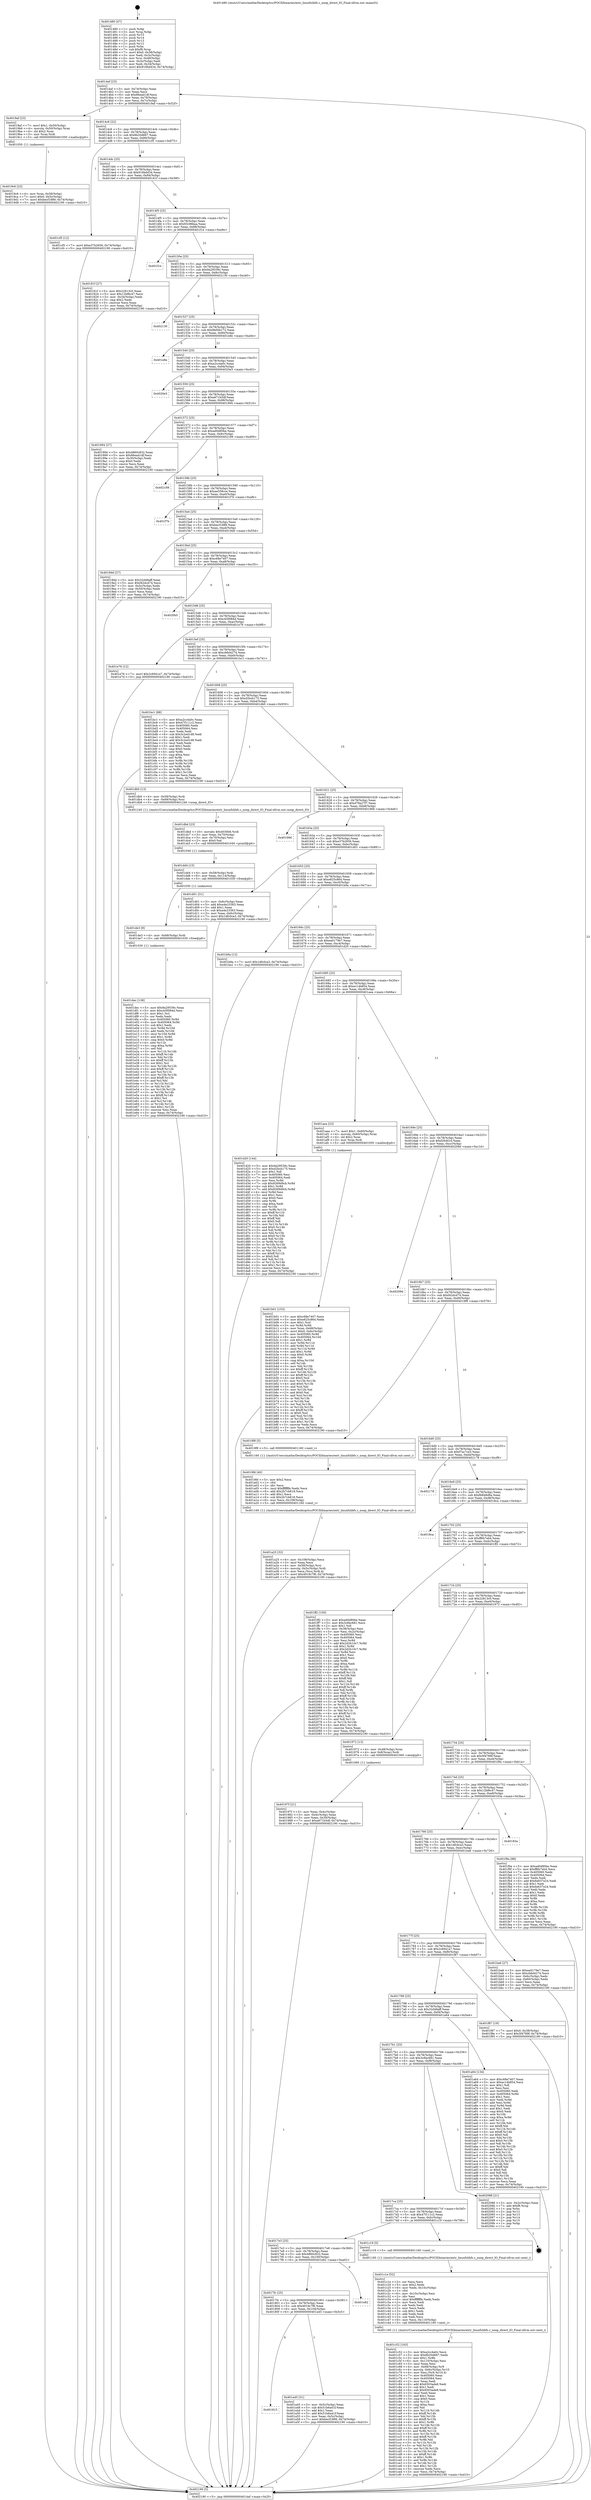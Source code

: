 digraph "0x401480" {
  label = "0x401480 (/mnt/c/Users/mathe/Desktop/tcc/POCII/binaries/extr_linuxfslibfs.c_noop_direct_IO_Final-ollvm.out::main(0))"
  labelloc = "t"
  node[shape=record]

  Entry [label="",width=0.3,height=0.3,shape=circle,fillcolor=black,style=filled]
  "0x4014af" [label="{
     0x4014af [23]\l
     | [instrs]\l
     &nbsp;&nbsp;0x4014af \<+3\>: mov -0x74(%rbp),%eax\l
     &nbsp;&nbsp;0x4014b2 \<+2\>: mov %eax,%ecx\l
     &nbsp;&nbsp;0x4014b4 \<+6\>: sub $0x86ead1df,%ecx\l
     &nbsp;&nbsp;0x4014ba \<+3\>: mov %eax,-0x78(%rbp)\l
     &nbsp;&nbsp;0x4014bd \<+3\>: mov %ecx,-0x7c(%rbp)\l
     &nbsp;&nbsp;0x4014c0 \<+6\>: je 00000000004019af \<main+0x52f\>\l
  }"]
  "0x4019af" [label="{
     0x4019af [23]\l
     | [instrs]\l
     &nbsp;&nbsp;0x4019af \<+7\>: movl $0x1,-0x50(%rbp)\l
     &nbsp;&nbsp;0x4019b6 \<+4\>: movslq -0x50(%rbp),%rax\l
     &nbsp;&nbsp;0x4019ba \<+4\>: shl $0x2,%rax\l
     &nbsp;&nbsp;0x4019be \<+3\>: mov %rax,%rdi\l
     &nbsp;&nbsp;0x4019c1 \<+5\>: call 0000000000401050 \<malloc@plt\>\l
     | [calls]\l
     &nbsp;&nbsp;0x401050 \{1\} (unknown)\l
  }"]
  "0x4014c6" [label="{
     0x4014c6 [22]\l
     | [instrs]\l
     &nbsp;&nbsp;0x4014c6 \<+5\>: jmp 00000000004014cb \<main+0x4b\>\l
     &nbsp;&nbsp;0x4014cb \<+3\>: mov -0x78(%rbp),%eax\l
     &nbsp;&nbsp;0x4014ce \<+5\>: sub $0x8b20d667,%eax\l
     &nbsp;&nbsp;0x4014d3 \<+3\>: mov %eax,-0x80(%rbp)\l
     &nbsp;&nbsp;0x4014d6 \<+6\>: je 0000000000401cf5 \<main+0x875\>\l
  }"]
  Exit [label="",width=0.3,height=0.3,shape=circle,fillcolor=black,style=filled,peripheries=2]
  "0x401cf5" [label="{
     0x401cf5 [12]\l
     | [instrs]\l
     &nbsp;&nbsp;0x401cf5 \<+7\>: movl $0xe37b2656,-0x74(%rbp)\l
     &nbsp;&nbsp;0x401cfc \<+5\>: jmp 0000000000402190 \<main+0xd10\>\l
  }"]
  "0x4014dc" [label="{
     0x4014dc [25]\l
     | [instrs]\l
     &nbsp;&nbsp;0x4014dc \<+5\>: jmp 00000000004014e1 \<main+0x61\>\l
     &nbsp;&nbsp;0x4014e1 \<+3\>: mov -0x78(%rbp),%eax\l
     &nbsp;&nbsp;0x4014e4 \<+5\>: sub $0x916bd434,%eax\l
     &nbsp;&nbsp;0x4014e9 \<+6\>: mov %eax,-0x84(%rbp)\l
     &nbsp;&nbsp;0x4014ef \<+6\>: je 000000000040181f \<main+0x39f\>\l
  }"]
  "0x401dec" [label="{
     0x401dec [138]\l
     | [instrs]\l
     &nbsp;&nbsp;0x401dec \<+5\>: mov $0x9a29539c,%eax\l
     &nbsp;&nbsp;0x401df1 \<+5\>: mov $0xcb5f084d,%esi\l
     &nbsp;&nbsp;0x401df6 \<+2\>: mov $0x1,%cl\l
     &nbsp;&nbsp;0x401df8 \<+2\>: xor %edx,%edx\l
     &nbsp;&nbsp;0x401dfa \<+8\>: mov 0x405060,%r8d\l
     &nbsp;&nbsp;0x401e02 \<+8\>: mov 0x405064,%r9d\l
     &nbsp;&nbsp;0x401e0a \<+3\>: sub $0x1,%edx\l
     &nbsp;&nbsp;0x401e0d \<+3\>: mov %r8d,%r10d\l
     &nbsp;&nbsp;0x401e10 \<+3\>: add %edx,%r10d\l
     &nbsp;&nbsp;0x401e13 \<+4\>: imul %r10d,%r8d\l
     &nbsp;&nbsp;0x401e17 \<+4\>: and $0x1,%r8d\l
     &nbsp;&nbsp;0x401e1b \<+4\>: cmp $0x0,%r8d\l
     &nbsp;&nbsp;0x401e1f \<+4\>: sete %r11b\l
     &nbsp;&nbsp;0x401e23 \<+4\>: cmp $0xa,%r9d\l
     &nbsp;&nbsp;0x401e27 \<+3\>: setl %bl\l
     &nbsp;&nbsp;0x401e2a \<+3\>: mov %r11b,%r14b\l
     &nbsp;&nbsp;0x401e2d \<+4\>: xor $0xff,%r14b\l
     &nbsp;&nbsp;0x401e31 \<+3\>: mov %bl,%r15b\l
     &nbsp;&nbsp;0x401e34 \<+4\>: xor $0xff,%r15b\l
     &nbsp;&nbsp;0x401e38 \<+3\>: xor $0x1,%cl\l
     &nbsp;&nbsp;0x401e3b \<+3\>: mov %r14b,%r12b\l
     &nbsp;&nbsp;0x401e3e \<+4\>: and $0xff,%r12b\l
     &nbsp;&nbsp;0x401e42 \<+3\>: and %cl,%r11b\l
     &nbsp;&nbsp;0x401e45 \<+3\>: mov %r15b,%r13b\l
     &nbsp;&nbsp;0x401e48 \<+4\>: and $0xff,%r13b\l
     &nbsp;&nbsp;0x401e4c \<+2\>: and %cl,%bl\l
     &nbsp;&nbsp;0x401e4e \<+3\>: or %r11b,%r12b\l
     &nbsp;&nbsp;0x401e51 \<+3\>: or %bl,%r13b\l
     &nbsp;&nbsp;0x401e54 \<+3\>: xor %r13b,%r12b\l
     &nbsp;&nbsp;0x401e57 \<+3\>: or %r15b,%r14b\l
     &nbsp;&nbsp;0x401e5a \<+4\>: xor $0xff,%r14b\l
     &nbsp;&nbsp;0x401e5e \<+3\>: or $0x1,%cl\l
     &nbsp;&nbsp;0x401e61 \<+3\>: and %cl,%r14b\l
     &nbsp;&nbsp;0x401e64 \<+3\>: or %r14b,%r12b\l
     &nbsp;&nbsp;0x401e67 \<+4\>: test $0x1,%r12b\l
     &nbsp;&nbsp;0x401e6b \<+3\>: cmovne %esi,%eax\l
     &nbsp;&nbsp;0x401e6e \<+3\>: mov %eax,-0x74(%rbp)\l
     &nbsp;&nbsp;0x401e71 \<+5\>: jmp 0000000000402190 \<main+0xd10\>\l
  }"]
  "0x40181f" [label="{
     0x40181f [27]\l
     | [instrs]\l
     &nbsp;&nbsp;0x40181f \<+5\>: mov $0x22813c0,%eax\l
     &nbsp;&nbsp;0x401824 \<+5\>: mov $0x12bf6c47,%ecx\l
     &nbsp;&nbsp;0x401829 \<+3\>: mov -0x34(%rbp),%edx\l
     &nbsp;&nbsp;0x40182c \<+3\>: cmp $0x2,%edx\l
     &nbsp;&nbsp;0x40182f \<+3\>: cmovne %ecx,%eax\l
     &nbsp;&nbsp;0x401832 \<+3\>: mov %eax,-0x74(%rbp)\l
     &nbsp;&nbsp;0x401835 \<+5\>: jmp 0000000000402190 \<main+0xd10\>\l
  }"]
  "0x4014f5" [label="{
     0x4014f5 [25]\l
     | [instrs]\l
     &nbsp;&nbsp;0x4014f5 \<+5\>: jmp 00000000004014fa \<main+0x7a\>\l
     &nbsp;&nbsp;0x4014fa \<+3\>: mov -0x78(%rbp),%eax\l
     &nbsp;&nbsp;0x4014fd \<+5\>: sub $0x93c98baa,%eax\l
     &nbsp;&nbsp;0x401502 \<+6\>: mov %eax,-0x88(%rbp)\l
     &nbsp;&nbsp;0x401508 \<+6\>: je 0000000000401f1e \<main+0xa9e\>\l
  }"]
  "0x402190" [label="{
     0x402190 [5]\l
     | [instrs]\l
     &nbsp;&nbsp;0x402190 \<+5\>: jmp 00000000004014af \<main+0x2f\>\l
  }"]
  "0x401480" [label="{
     0x401480 [47]\l
     | [instrs]\l
     &nbsp;&nbsp;0x401480 \<+1\>: push %rbp\l
     &nbsp;&nbsp;0x401481 \<+3\>: mov %rsp,%rbp\l
     &nbsp;&nbsp;0x401484 \<+2\>: push %r15\l
     &nbsp;&nbsp;0x401486 \<+2\>: push %r14\l
     &nbsp;&nbsp;0x401488 \<+2\>: push %r13\l
     &nbsp;&nbsp;0x40148a \<+2\>: push %r12\l
     &nbsp;&nbsp;0x40148c \<+1\>: push %rbx\l
     &nbsp;&nbsp;0x40148d \<+7\>: sub $0xf8,%rsp\l
     &nbsp;&nbsp;0x401494 \<+7\>: movl $0x0,-0x38(%rbp)\l
     &nbsp;&nbsp;0x40149b \<+3\>: mov %edi,-0x3c(%rbp)\l
     &nbsp;&nbsp;0x40149e \<+4\>: mov %rsi,-0x48(%rbp)\l
     &nbsp;&nbsp;0x4014a2 \<+3\>: mov -0x3c(%rbp),%edi\l
     &nbsp;&nbsp;0x4014a5 \<+3\>: mov %edi,-0x34(%rbp)\l
     &nbsp;&nbsp;0x4014a8 \<+7\>: movl $0x916bd434,-0x74(%rbp)\l
  }"]
  "0x401de3" [label="{
     0x401de3 [9]\l
     | [instrs]\l
     &nbsp;&nbsp;0x401de3 \<+4\>: mov -0x68(%rbp),%rdi\l
     &nbsp;&nbsp;0x401de7 \<+5\>: call 0000000000401030 \<free@plt\>\l
     | [calls]\l
     &nbsp;&nbsp;0x401030 \{1\} (unknown)\l
  }"]
  "0x401f1e" [label="{
     0x401f1e\l
  }", style=dashed]
  "0x40150e" [label="{
     0x40150e [25]\l
     | [instrs]\l
     &nbsp;&nbsp;0x40150e \<+5\>: jmp 0000000000401513 \<main+0x93\>\l
     &nbsp;&nbsp;0x401513 \<+3\>: mov -0x78(%rbp),%eax\l
     &nbsp;&nbsp;0x401516 \<+5\>: sub $0x9a29539c,%eax\l
     &nbsp;&nbsp;0x40151b \<+6\>: mov %eax,-0x8c(%rbp)\l
     &nbsp;&nbsp;0x401521 \<+6\>: je 0000000000402130 \<main+0xcb0\>\l
  }"]
  "0x401dd4" [label="{
     0x401dd4 [15]\l
     | [instrs]\l
     &nbsp;&nbsp;0x401dd4 \<+4\>: mov -0x58(%rbp),%rdi\l
     &nbsp;&nbsp;0x401dd8 \<+6\>: mov %eax,-0x114(%rbp)\l
     &nbsp;&nbsp;0x401dde \<+5\>: call 0000000000401030 \<free@plt\>\l
     | [calls]\l
     &nbsp;&nbsp;0x401030 \{1\} (unknown)\l
  }"]
  "0x402130" [label="{
     0x402130\l
  }", style=dashed]
  "0x401527" [label="{
     0x401527 [25]\l
     | [instrs]\l
     &nbsp;&nbsp;0x401527 \<+5\>: jmp 000000000040152c \<main+0xac\>\l
     &nbsp;&nbsp;0x40152c \<+3\>: mov -0x78(%rbp),%eax\l
     &nbsp;&nbsp;0x40152f \<+5\>: sub $0x9b00b172,%eax\l
     &nbsp;&nbsp;0x401534 \<+6\>: mov %eax,-0x90(%rbp)\l
     &nbsp;&nbsp;0x40153a \<+6\>: je 0000000000401e8e \<main+0xa0e\>\l
  }"]
  "0x401dbd" [label="{
     0x401dbd [23]\l
     | [instrs]\l
     &nbsp;&nbsp;0x401dbd \<+10\>: movabs $0x4030b6,%rdi\l
     &nbsp;&nbsp;0x401dc7 \<+3\>: mov %eax,-0x70(%rbp)\l
     &nbsp;&nbsp;0x401dca \<+3\>: mov -0x70(%rbp),%esi\l
     &nbsp;&nbsp;0x401dcd \<+2\>: mov $0x0,%al\l
     &nbsp;&nbsp;0x401dcf \<+5\>: call 0000000000401040 \<printf@plt\>\l
     | [calls]\l
     &nbsp;&nbsp;0x401040 \{1\} (unknown)\l
  }"]
  "0x401e8e" [label="{
     0x401e8e\l
  }", style=dashed]
  "0x401540" [label="{
     0x401540 [25]\l
     | [instrs]\l
     &nbsp;&nbsp;0x401540 \<+5\>: jmp 0000000000401545 \<main+0xc5\>\l
     &nbsp;&nbsp;0x401545 \<+3\>: mov -0x78(%rbp),%eax\l
     &nbsp;&nbsp;0x401548 \<+5\>: sub $0xa2cc4a0c,%eax\l
     &nbsp;&nbsp;0x40154d \<+6\>: mov %eax,-0x94(%rbp)\l
     &nbsp;&nbsp;0x401553 \<+6\>: je 00000000004020e3 \<main+0xc63\>\l
  }"]
  "0x401c52" [label="{
     0x401c52 [163]\l
     | [instrs]\l
     &nbsp;&nbsp;0x401c52 \<+5\>: mov $0xa2cc4a0c,%ecx\l
     &nbsp;&nbsp;0x401c57 \<+5\>: mov $0x8b20d667,%edx\l
     &nbsp;&nbsp;0x401c5c \<+3\>: mov $0x1,%r8b\l
     &nbsp;&nbsp;0x401c5f \<+6\>: mov -0x110(%rbp),%esi\l
     &nbsp;&nbsp;0x401c65 \<+3\>: imul %eax,%esi\l
     &nbsp;&nbsp;0x401c68 \<+4\>: mov -0x68(%rbp),%r9\l
     &nbsp;&nbsp;0x401c6c \<+4\>: movslq -0x6c(%rbp),%r10\l
     &nbsp;&nbsp;0x401c70 \<+4\>: mov %esi,(%r9,%r10,4)\l
     &nbsp;&nbsp;0x401c74 \<+7\>: mov 0x405060,%eax\l
     &nbsp;&nbsp;0x401c7b \<+7\>: mov 0x405064,%esi\l
     &nbsp;&nbsp;0x401c82 \<+2\>: mov %eax,%edi\l
     &nbsp;&nbsp;0x401c84 \<+6\>: add $0x6503ade8,%edi\l
     &nbsp;&nbsp;0x401c8a \<+3\>: sub $0x1,%edi\l
     &nbsp;&nbsp;0x401c8d \<+6\>: sub $0x6503ade8,%edi\l
     &nbsp;&nbsp;0x401c93 \<+3\>: imul %edi,%eax\l
     &nbsp;&nbsp;0x401c96 \<+3\>: and $0x1,%eax\l
     &nbsp;&nbsp;0x401c99 \<+3\>: cmp $0x0,%eax\l
     &nbsp;&nbsp;0x401c9c \<+4\>: sete %r11b\l
     &nbsp;&nbsp;0x401ca0 \<+3\>: cmp $0xa,%esi\l
     &nbsp;&nbsp;0x401ca3 \<+3\>: setl %bl\l
     &nbsp;&nbsp;0x401ca6 \<+3\>: mov %r11b,%r14b\l
     &nbsp;&nbsp;0x401ca9 \<+4\>: xor $0xff,%r14b\l
     &nbsp;&nbsp;0x401cad \<+3\>: mov %bl,%r15b\l
     &nbsp;&nbsp;0x401cb0 \<+4\>: xor $0xff,%r15b\l
     &nbsp;&nbsp;0x401cb4 \<+4\>: xor $0x1,%r8b\l
     &nbsp;&nbsp;0x401cb8 \<+3\>: mov %r14b,%r12b\l
     &nbsp;&nbsp;0x401cbb \<+4\>: and $0xff,%r12b\l
     &nbsp;&nbsp;0x401cbf \<+3\>: and %r8b,%r11b\l
     &nbsp;&nbsp;0x401cc2 \<+3\>: mov %r15b,%r13b\l
     &nbsp;&nbsp;0x401cc5 \<+4\>: and $0xff,%r13b\l
     &nbsp;&nbsp;0x401cc9 \<+3\>: and %r8b,%bl\l
     &nbsp;&nbsp;0x401ccc \<+3\>: or %r11b,%r12b\l
     &nbsp;&nbsp;0x401ccf \<+3\>: or %bl,%r13b\l
     &nbsp;&nbsp;0x401cd2 \<+3\>: xor %r13b,%r12b\l
     &nbsp;&nbsp;0x401cd5 \<+3\>: or %r15b,%r14b\l
     &nbsp;&nbsp;0x401cd8 \<+4\>: xor $0xff,%r14b\l
     &nbsp;&nbsp;0x401cdc \<+4\>: or $0x1,%r8b\l
     &nbsp;&nbsp;0x401ce0 \<+3\>: and %r8b,%r14b\l
     &nbsp;&nbsp;0x401ce3 \<+3\>: or %r14b,%r12b\l
     &nbsp;&nbsp;0x401ce6 \<+4\>: test $0x1,%r12b\l
     &nbsp;&nbsp;0x401cea \<+3\>: cmovne %edx,%ecx\l
     &nbsp;&nbsp;0x401ced \<+3\>: mov %ecx,-0x74(%rbp)\l
     &nbsp;&nbsp;0x401cf0 \<+5\>: jmp 0000000000402190 \<main+0xd10\>\l
  }"]
  "0x4020e3" [label="{
     0x4020e3\l
  }", style=dashed]
  "0x401559" [label="{
     0x401559 [25]\l
     | [instrs]\l
     &nbsp;&nbsp;0x401559 \<+5\>: jmp 000000000040155e \<main+0xde\>\l
     &nbsp;&nbsp;0x40155e \<+3\>: mov -0x78(%rbp),%eax\l
     &nbsp;&nbsp;0x401561 \<+5\>: sub $0xa671b5df,%eax\l
     &nbsp;&nbsp;0x401566 \<+6\>: mov %eax,-0x98(%rbp)\l
     &nbsp;&nbsp;0x40156c \<+6\>: je 0000000000401994 \<main+0x514\>\l
  }"]
  "0x401c1e" [label="{
     0x401c1e [52]\l
     | [instrs]\l
     &nbsp;&nbsp;0x401c1e \<+2\>: xor %ecx,%ecx\l
     &nbsp;&nbsp;0x401c20 \<+5\>: mov $0x2,%edx\l
     &nbsp;&nbsp;0x401c25 \<+6\>: mov %edx,-0x10c(%rbp)\l
     &nbsp;&nbsp;0x401c2b \<+1\>: cltd\l
     &nbsp;&nbsp;0x401c2c \<+6\>: mov -0x10c(%rbp),%esi\l
     &nbsp;&nbsp;0x401c32 \<+2\>: idiv %esi\l
     &nbsp;&nbsp;0x401c34 \<+6\>: imul $0xfffffffe,%edx,%edx\l
     &nbsp;&nbsp;0x401c3a \<+2\>: mov %ecx,%edi\l
     &nbsp;&nbsp;0x401c3c \<+2\>: sub %edx,%edi\l
     &nbsp;&nbsp;0x401c3e \<+2\>: mov %ecx,%edx\l
     &nbsp;&nbsp;0x401c40 \<+3\>: sub $0x1,%edx\l
     &nbsp;&nbsp;0x401c43 \<+2\>: add %edx,%edi\l
     &nbsp;&nbsp;0x401c45 \<+2\>: sub %edi,%ecx\l
     &nbsp;&nbsp;0x401c47 \<+6\>: mov %ecx,-0x110(%rbp)\l
     &nbsp;&nbsp;0x401c4d \<+5\>: call 0000000000401160 \<next_i\>\l
     | [calls]\l
     &nbsp;&nbsp;0x401160 \{1\} (/mnt/c/Users/mathe/Desktop/tcc/POCII/binaries/extr_linuxfslibfs.c_noop_direct_IO_Final-ollvm.out::next_i)\l
  }"]
  "0x401994" [label="{
     0x401994 [27]\l
     | [instrs]\l
     &nbsp;&nbsp;0x401994 \<+5\>: mov $0x4860c832,%eax\l
     &nbsp;&nbsp;0x401999 \<+5\>: mov $0x86ead1df,%ecx\l
     &nbsp;&nbsp;0x40199e \<+3\>: mov -0x30(%rbp),%edx\l
     &nbsp;&nbsp;0x4019a1 \<+3\>: cmp $0x0,%edx\l
     &nbsp;&nbsp;0x4019a4 \<+3\>: cmove %ecx,%eax\l
     &nbsp;&nbsp;0x4019a7 \<+3\>: mov %eax,-0x74(%rbp)\l
     &nbsp;&nbsp;0x4019aa \<+5\>: jmp 0000000000402190 \<main+0xd10\>\l
  }"]
  "0x401572" [label="{
     0x401572 [25]\l
     | [instrs]\l
     &nbsp;&nbsp;0x401572 \<+5\>: jmp 0000000000401577 \<main+0xf7\>\l
     &nbsp;&nbsp;0x401577 \<+3\>: mov -0x78(%rbp),%eax\l
     &nbsp;&nbsp;0x40157a \<+5\>: sub $0xad0d80be,%eax\l
     &nbsp;&nbsp;0x40157f \<+6\>: mov %eax,-0x9c(%rbp)\l
     &nbsp;&nbsp;0x401585 \<+6\>: je 0000000000402189 \<main+0xd09\>\l
  }"]
  "0x401b01" [label="{
     0x401b01 [153]\l
     | [instrs]\l
     &nbsp;&nbsp;0x401b01 \<+5\>: mov $0xc68e7407,%ecx\l
     &nbsp;&nbsp;0x401b06 \<+5\>: mov $0xe825c864,%edx\l
     &nbsp;&nbsp;0x401b0b \<+3\>: mov $0x1,%sil\l
     &nbsp;&nbsp;0x401b0e \<+3\>: xor %r8d,%r8d\l
     &nbsp;&nbsp;0x401b11 \<+4\>: mov %rax,-0x68(%rbp)\l
     &nbsp;&nbsp;0x401b15 \<+7\>: movl $0x0,-0x6c(%rbp)\l
     &nbsp;&nbsp;0x401b1c \<+8\>: mov 0x405060,%r9d\l
     &nbsp;&nbsp;0x401b24 \<+8\>: mov 0x405064,%r10d\l
     &nbsp;&nbsp;0x401b2c \<+4\>: sub $0x1,%r8d\l
     &nbsp;&nbsp;0x401b30 \<+3\>: mov %r9d,%r11d\l
     &nbsp;&nbsp;0x401b33 \<+3\>: add %r8d,%r11d\l
     &nbsp;&nbsp;0x401b36 \<+4\>: imul %r11d,%r9d\l
     &nbsp;&nbsp;0x401b3a \<+4\>: and $0x1,%r9d\l
     &nbsp;&nbsp;0x401b3e \<+4\>: cmp $0x0,%r9d\l
     &nbsp;&nbsp;0x401b42 \<+3\>: sete %bl\l
     &nbsp;&nbsp;0x401b45 \<+4\>: cmp $0xa,%r10d\l
     &nbsp;&nbsp;0x401b49 \<+4\>: setl %r14b\l
     &nbsp;&nbsp;0x401b4d \<+3\>: mov %bl,%r15b\l
     &nbsp;&nbsp;0x401b50 \<+4\>: xor $0xff,%r15b\l
     &nbsp;&nbsp;0x401b54 \<+3\>: mov %r14b,%r12b\l
     &nbsp;&nbsp;0x401b57 \<+4\>: xor $0xff,%r12b\l
     &nbsp;&nbsp;0x401b5b \<+4\>: xor $0x0,%sil\l
     &nbsp;&nbsp;0x401b5f \<+3\>: mov %r15b,%r13b\l
     &nbsp;&nbsp;0x401b62 \<+4\>: and $0x0,%r13b\l
     &nbsp;&nbsp;0x401b66 \<+3\>: and %sil,%bl\l
     &nbsp;&nbsp;0x401b69 \<+3\>: mov %r12b,%al\l
     &nbsp;&nbsp;0x401b6c \<+2\>: and $0x0,%al\l
     &nbsp;&nbsp;0x401b6e \<+3\>: and %sil,%r14b\l
     &nbsp;&nbsp;0x401b71 \<+3\>: or %bl,%r13b\l
     &nbsp;&nbsp;0x401b74 \<+3\>: or %r14b,%al\l
     &nbsp;&nbsp;0x401b77 \<+3\>: xor %al,%r13b\l
     &nbsp;&nbsp;0x401b7a \<+3\>: or %r12b,%r15b\l
     &nbsp;&nbsp;0x401b7d \<+4\>: xor $0xff,%r15b\l
     &nbsp;&nbsp;0x401b81 \<+4\>: or $0x0,%sil\l
     &nbsp;&nbsp;0x401b85 \<+3\>: and %sil,%r15b\l
     &nbsp;&nbsp;0x401b88 \<+3\>: or %r15b,%r13b\l
     &nbsp;&nbsp;0x401b8b \<+4\>: test $0x1,%r13b\l
     &nbsp;&nbsp;0x401b8f \<+3\>: cmovne %edx,%ecx\l
     &nbsp;&nbsp;0x401b92 \<+3\>: mov %ecx,-0x74(%rbp)\l
     &nbsp;&nbsp;0x401b95 \<+5\>: jmp 0000000000402190 \<main+0xd10\>\l
  }"]
  "0x402189" [label="{
     0x402189\l
  }", style=dashed]
  "0x40158b" [label="{
     0x40158b [25]\l
     | [instrs]\l
     &nbsp;&nbsp;0x40158b \<+5\>: jmp 0000000000401590 \<main+0x110\>\l
     &nbsp;&nbsp;0x401590 \<+3\>: mov -0x78(%rbp),%eax\l
     &nbsp;&nbsp;0x401593 \<+5\>: sub $0xae558cce,%eax\l
     &nbsp;&nbsp;0x401598 \<+6\>: mov %eax,-0xa0(%rbp)\l
     &nbsp;&nbsp;0x40159e \<+6\>: je 0000000000401f7b \<main+0xafb\>\l
  }"]
  "0x401815" [label="{
     0x401815\l
  }", style=dashed]
  "0x401f7b" [label="{
     0x401f7b\l
  }", style=dashed]
  "0x4015a4" [label="{
     0x4015a4 [25]\l
     | [instrs]\l
     &nbsp;&nbsp;0x4015a4 \<+5\>: jmp 00000000004015a9 \<main+0x129\>\l
     &nbsp;&nbsp;0x4015a9 \<+3\>: mov -0x78(%rbp),%eax\l
     &nbsp;&nbsp;0x4015ac \<+5\>: sub $0xbecf1889,%eax\l
     &nbsp;&nbsp;0x4015b1 \<+6\>: mov %eax,-0xa4(%rbp)\l
     &nbsp;&nbsp;0x4015b7 \<+6\>: je 00000000004019dd \<main+0x55d\>\l
  }"]
  "0x401a45" [label="{
     0x401a45 [31]\l
     | [instrs]\l
     &nbsp;&nbsp;0x401a45 \<+3\>: mov -0x5c(%rbp),%eax\l
     &nbsp;&nbsp;0x401a48 \<+5\>: sub $0x51b6a41f,%eax\l
     &nbsp;&nbsp;0x401a4d \<+3\>: add $0x1,%eax\l
     &nbsp;&nbsp;0x401a50 \<+5\>: add $0x51b6a41f,%eax\l
     &nbsp;&nbsp;0x401a55 \<+3\>: mov %eax,-0x5c(%rbp)\l
     &nbsp;&nbsp;0x401a58 \<+7\>: movl $0xbecf1889,-0x74(%rbp)\l
     &nbsp;&nbsp;0x401a5f \<+5\>: jmp 0000000000402190 \<main+0xd10\>\l
  }"]
  "0x4019dd" [label="{
     0x4019dd [27]\l
     | [instrs]\l
     &nbsp;&nbsp;0x4019dd \<+5\>: mov $0x32d48aff,%eax\l
     &nbsp;&nbsp;0x4019e2 \<+5\>: mov $0xf42dcd74,%ecx\l
     &nbsp;&nbsp;0x4019e7 \<+3\>: mov -0x5c(%rbp),%edx\l
     &nbsp;&nbsp;0x4019ea \<+3\>: cmp -0x50(%rbp),%edx\l
     &nbsp;&nbsp;0x4019ed \<+3\>: cmovl %ecx,%eax\l
     &nbsp;&nbsp;0x4019f0 \<+3\>: mov %eax,-0x74(%rbp)\l
     &nbsp;&nbsp;0x4019f3 \<+5\>: jmp 0000000000402190 \<main+0xd10\>\l
  }"]
  "0x4015bd" [label="{
     0x4015bd [25]\l
     | [instrs]\l
     &nbsp;&nbsp;0x4015bd \<+5\>: jmp 00000000004015c2 \<main+0x142\>\l
     &nbsp;&nbsp;0x4015c2 \<+3\>: mov -0x78(%rbp),%eax\l
     &nbsp;&nbsp;0x4015c5 \<+5\>: sub $0xc68e7407,%eax\l
     &nbsp;&nbsp;0x4015ca \<+6\>: mov %eax,-0xa8(%rbp)\l
     &nbsp;&nbsp;0x4015d0 \<+6\>: je 00000000004020b5 \<main+0xc35\>\l
  }"]
  "0x4017fc" [label="{
     0x4017fc [25]\l
     | [instrs]\l
     &nbsp;&nbsp;0x4017fc \<+5\>: jmp 0000000000401801 \<main+0x381\>\l
     &nbsp;&nbsp;0x401801 \<+3\>: mov -0x78(%rbp),%eax\l
     &nbsp;&nbsp;0x401804 \<+5\>: sub $0x4919c7f6,%eax\l
     &nbsp;&nbsp;0x401809 \<+6\>: mov %eax,-0x104(%rbp)\l
     &nbsp;&nbsp;0x40180f \<+6\>: je 0000000000401a45 \<main+0x5c5\>\l
  }"]
  "0x4020b5" [label="{
     0x4020b5\l
  }", style=dashed]
  "0x4015d6" [label="{
     0x4015d6 [25]\l
     | [instrs]\l
     &nbsp;&nbsp;0x4015d6 \<+5\>: jmp 00000000004015db \<main+0x15b\>\l
     &nbsp;&nbsp;0x4015db \<+3\>: mov -0x78(%rbp),%eax\l
     &nbsp;&nbsp;0x4015de \<+5\>: sub $0xcb5f084d,%eax\l
     &nbsp;&nbsp;0x4015e3 \<+6\>: mov %eax,-0xac(%rbp)\l
     &nbsp;&nbsp;0x4015e9 \<+6\>: je 0000000000401e76 \<main+0x9f6\>\l
  }"]
  "0x401e82" [label="{
     0x401e82\l
  }", style=dashed]
  "0x401e76" [label="{
     0x401e76 [12]\l
     | [instrs]\l
     &nbsp;&nbsp;0x401e76 \<+7\>: movl $0x2c6941a7,-0x74(%rbp)\l
     &nbsp;&nbsp;0x401e7d \<+5\>: jmp 0000000000402190 \<main+0xd10\>\l
  }"]
  "0x4015ef" [label="{
     0x4015ef [25]\l
     | [instrs]\l
     &nbsp;&nbsp;0x4015ef \<+5\>: jmp 00000000004015f4 \<main+0x174\>\l
     &nbsp;&nbsp;0x4015f4 \<+3\>: mov -0x78(%rbp),%eax\l
     &nbsp;&nbsp;0x4015f7 \<+5\>: sub $0xcb6d4274,%eax\l
     &nbsp;&nbsp;0x4015fc \<+6\>: mov %eax,-0xb0(%rbp)\l
     &nbsp;&nbsp;0x401602 \<+6\>: je 0000000000401bc1 \<main+0x741\>\l
  }"]
  "0x4017e3" [label="{
     0x4017e3 [25]\l
     | [instrs]\l
     &nbsp;&nbsp;0x4017e3 \<+5\>: jmp 00000000004017e8 \<main+0x368\>\l
     &nbsp;&nbsp;0x4017e8 \<+3\>: mov -0x78(%rbp),%eax\l
     &nbsp;&nbsp;0x4017eb \<+5\>: sub $0x4860c832,%eax\l
     &nbsp;&nbsp;0x4017f0 \<+6\>: mov %eax,-0x100(%rbp)\l
     &nbsp;&nbsp;0x4017f6 \<+6\>: je 0000000000401e82 \<main+0xa02\>\l
  }"]
  "0x401bc1" [label="{
     0x401bc1 [88]\l
     | [instrs]\l
     &nbsp;&nbsp;0x401bc1 \<+5\>: mov $0xa2cc4a0c,%eax\l
     &nbsp;&nbsp;0x401bc6 \<+5\>: mov $0x47f111c2,%ecx\l
     &nbsp;&nbsp;0x401bcb \<+7\>: mov 0x405060,%edx\l
     &nbsp;&nbsp;0x401bd2 \<+7\>: mov 0x405064,%esi\l
     &nbsp;&nbsp;0x401bd9 \<+2\>: mov %edx,%edi\l
     &nbsp;&nbsp;0x401bdb \<+6\>: sub $0x3c2ed1d8,%edi\l
     &nbsp;&nbsp;0x401be1 \<+3\>: sub $0x1,%edi\l
     &nbsp;&nbsp;0x401be4 \<+6\>: add $0x3c2ed1d8,%edi\l
     &nbsp;&nbsp;0x401bea \<+3\>: imul %edi,%edx\l
     &nbsp;&nbsp;0x401bed \<+3\>: and $0x1,%edx\l
     &nbsp;&nbsp;0x401bf0 \<+3\>: cmp $0x0,%edx\l
     &nbsp;&nbsp;0x401bf3 \<+4\>: sete %r8b\l
     &nbsp;&nbsp;0x401bf7 \<+3\>: cmp $0xa,%esi\l
     &nbsp;&nbsp;0x401bfa \<+4\>: setl %r9b\l
     &nbsp;&nbsp;0x401bfe \<+3\>: mov %r8b,%r10b\l
     &nbsp;&nbsp;0x401c01 \<+3\>: and %r9b,%r10b\l
     &nbsp;&nbsp;0x401c04 \<+3\>: xor %r9b,%r8b\l
     &nbsp;&nbsp;0x401c07 \<+3\>: or %r8b,%r10b\l
     &nbsp;&nbsp;0x401c0a \<+4\>: test $0x1,%r10b\l
     &nbsp;&nbsp;0x401c0e \<+3\>: cmovne %ecx,%eax\l
     &nbsp;&nbsp;0x401c11 \<+3\>: mov %eax,-0x74(%rbp)\l
     &nbsp;&nbsp;0x401c14 \<+5\>: jmp 0000000000402190 \<main+0xd10\>\l
  }"]
  "0x401608" [label="{
     0x401608 [25]\l
     | [instrs]\l
     &nbsp;&nbsp;0x401608 \<+5\>: jmp 000000000040160d \<main+0x18d\>\l
     &nbsp;&nbsp;0x40160d \<+3\>: mov -0x78(%rbp),%eax\l
     &nbsp;&nbsp;0x401610 \<+5\>: sub $0xd2bcb175,%eax\l
     &nbsp;&nbsp;0x401615 \<+6\>: mov %eax,-0xb4(%rbp)\l
     &nbsp;&nbsp;0x40161b \<+6\>: je 0000000000401db0 \<main+0x930\>\l
  }"]
  "0x401c19" [label="{
     0x401c19 [5]\l
     | [instrs]\l
     &nbsp;&nbsp;0x401c19 \<+5\>: call 0000000000401160 \<next_i\>\l
     | [calls]\l
     &nbsp;&nbsp;0x401160 \{1\} (/mnt/c/Users/mathe/Desktop/tcc/POCII/binaries/extr_linuxfslibfs.c_noop_direct_IO_Final-ollvm.out::next_i)\l
  }"]
  "0x401db0" [label="{
     0x401db0 [13]\l
     | [instrs]\l
     &nbsp;&nbsp;0x401db0 \<+4\>: mov -0x58(%rbp),%rdi\l
     &nbsp;&nbsp;0x401db4 \<+4\>: mov -0x68(%rbp),%rsi\l
     &nbsp;&nbsp;0x401db8 \<+5\>: call 0000000000401240 \<noop_direct_IO\>\l
     | [calls]\l
     &nbsp;&nbsp;0x401240 \{1\} (/mnt/c/Users/mathe/Desktop/tcc/POCII/binaries/extr_linuxfslibfs.c_noop_direct_IO_Final-ollvm.out::noop_direct_IO)\l
  }"]
  "0x401621" [label="{
     0x401621 [25]\l
     | [instrs]\l
     &nbsp;&nbsp;0x401621 \<+5\>: jmp 0000000000401626 \<main+0x1a6\>\l
     &nbsp;&nbsp;0x401626 \<+3\>: mov -0x78(%rbp),%eax\l
     &nbsp;&nbsp;0x401629 \<+5\>: sub $0xd78a27f7,%eax\l
     &nbsp;&nbsp;0x40162e \<+6\>: mov %eax,-0xb8(%rbp)\l
     &nbsp;&nbsp;0x401634 \<+6\>: je 0000000000401966 \<main+0x4e6\>\l
  }"]
  "0x4017ca" [label="{
     0x4017ca [25]\l
     | [instrs]\l
     &nbsp;&nbsp;0x4017ca \<+5\>: jmp 00000000004017cf \<main+0x34f\>\l
     &nbsp;&nbsp;0x4017cf \<+3\>: mov -0x78(%rbp),%eax\l
     &nbsp;&nbsp;0x4017d2 \<+5\>: sub $0x47f111c2,%eax\l
     &nbsp;&nbsp;0x4017d7 \<+6\>: mov %eax,-0xfc(%rbp)\l
     &nbsp;&nbsp;0x4017dd \<+6\>: je 0000000000401c19 \<main+0x799\>\l
  }"]
  "0x401966" [label="{
     0x401966\l
  }", style=dashed]
  "0x40163a" [label="{
     0x40163a [25]\l
     | [instrs]\l
     &nbsp;&nbsp;0x40163a \<+5\>: jmp 000000000040163f \<main+0x1bf\>\l
     &nbsp;&nbsp;0x40163f \<+3\>: mov -0x78(%rbp),%eax\l
     &nbsp;&nbsp;0x401642 \<+5\>: sub $0xe37b2656,%eax\l
     &nbsp;&nbsp;0x401647 \<+6\>: mov %eax,-0xbc(%rbp)\l
     &nbsp;&nbsp;0x40164d \<+6\>: je 0000000000401d01 \<main+0x881\>\l
  }"]
  "0x402088" [label="{
     0x402088 [21]\l
     | [instrs]\l
     &nbsp;&nbsp;0x402088 \<+3\>: mov -0x2c(%rbp),%eax\l
     &nbsp;&nbsp;0x40208b \<+7\>: add $0xf8,%rsp\l
     &nbsp;&nbsp;0x402092 \<+1\>: pop %rbx\l
     &nbsp;&nbsp;0x402093 \<+2\>: pop %r12\l
     &nbsp;&nbsp;0x402095 \<+2\>: pop %r13\l
     &nbsp;&nbsp;0x402097 \<+2\>: pop %r14\l
     &nbsp;&nbsp;0x402099 \<+2\>: pop %r15\l
     &nbsp;&nbsp;0x40209b \<+1\>: pop %rbp\l
     &nbsp;&nbsp;0x40209c \<+1\>: ret\l
  }"]
  "0x401d01" [label="{
     0x401d01 [31]\l
     | [instrs]\l
     &nbsp;&nbsp;0x401d01 \<+3\>: mov -0x6c(%rbp),%eax\l
     &nbsp;&nbsp;0x401d04 \<+5\>: add $0xa4e23363,%eax\l
     &nbsp;&nbsp;0x401d09 \<+3\>: add $0x1,%eax\l
     &nbsp;&nbsp;0x401d0c \<+5\>: sub $0xa4e23363,%eax\l
     &nbsp;&nbsp;0x401d11 \<+3\>: mov %eax,-0x6c(%rbp)\l
     &nbsp;&nbsp;0x401d14 \<+7\>: movl $0x1dfc0ca3,-0x74(%rbp)\l
     &nbsp;&nbsp;0x401d1b \<+5\>: jmp 0000000000402190 \<main+0xd10\>\l
  }"]
  "0x401653" [label="{
     0x401653 [25]\l
     | [instrs]\l
     &nbsp;&nbsp;0x401653 \<+5\>: jmp 0000000000401658 \<main+0x1d8\>\l
     &nbsp;&nbsp;0x401658 \<+3\>: mov -0x78(%rbp),%eax\l
     &nbsp;&nbsp;0x40165b \<+5\>: sub $0xe825c864,%eax\l
     &nbsp;&nbsp;0x401660 \<+6\>: mov %eax,-0xc0(%rbp)\l
     &nbsp;&nbsp;0x401666 \<+6\>: je 0000000000401b9a \<main+0x71a\>\l
  }"]
  "0x4017b1" [label="{
     0x4017b1 [25]\l
     | [instrs]\l
     &nbsp;&nbsp;0x4017b1 \<+5\>: jmp 00000000004017b6 \<main+0x336\>\l
     &nbsp;&nbsp;0x4017b6 \<+3\>: mov -0x78(%rbp),%eax\l
     &nbsp;&nbsp;0x4017b9 \<+5\>: sub $0x3c6bc681,%eax\l
     &nbsp;&nbsp;0x4017be \<+6\>: mov %eax,-0xf8(%rbp)\l
     &nbsp;&nbsp;0x4017c4 \<+6\>: je 0000000000402088 \<main+0xc08\>\l
  }"]
  "0x401b9a" [label="{
     0x401b9a [12]\l
     | [instrs]\l
     &nbsp;&nbsp;0x401b9a \<+7\>: movl $0x1dfc0ca3,-0x74(%rbp)\l
     &nbsp;&nbsp;0x401ba1 \<+5\>: jmp 0000000000402190 \<main+0xd10\>\l
  }"]
  "0x40166c" [label="{
     0x40166c [25]\l
     | [instrs]\l
     &nbsp;&nbsp;0x40166c \<+5\>: jmp 0000000000401671 \<main+0x1f1\>\l
     &nbsp;&nbsp;0x401671 \<+3\>: mov -0x78(%rbp),%eax\l
     &nbsp;&nbsp;0x401674 \<+5\>: sub $0xea0179e7,%eax\l
     &nbsp;&nbsp;0x401679 \<+6\>: mov %eax,-0xc4(%rbp)\l
     &nbsp;&nbsp;0x40167f \<+6\>: je 0000000000401d20 \<main+0x8a0\>\l
  }"]
  "0x401a64" [label="{
     0x401a64 [134]\l
     | [instrs]\l
     &nbsp;&nbsp;0x401a64 \<+5\>: mov $0xc68e7407,%eax\l
     &nbsp;&nbsp;0x401a69 \<+5\>: mov $0xec14b854,%ecx\l
     &nbsp;&nbsp;0x401a6e \<+2\>: mov $0x1,%dl\l
     &nbsp;&nbsp;0x401a70 \<+2\>: xor %esi,%esi\l
     &nbsp;&nbsp;0x401a72 \<+7\>: mov 0x405060,%edi\l
     &nbsp;&nbsp;0x401a79 \<+8\>: mov 0x405064,%r8d\l
     &nbsp;&nbsp;0x401a81 \<+3\>: sub $0x1,%esi\l
     &nbsp;&nbsp;0x401a84 \<+3\>: mov %edi,%r9d\l
     &nbsp;&nbsp;0x401a87 \<+3\>: add %esi,%r9d\l
     &nbsp;&nbsp;0x401a8a \<+4\>: imul %r9d,%edi\l
     &nbsp;&nbsp;0x401a8e \<+3\>: and $0x1,%edi\l
     &nbsp;&nbsp;0x401a91 \<+3\>: cmp $0x0,%edi\l
     &nbsp;&nbsp;0x401a94 \<+4\>: sete %r10b\l
     &nbsp;&nbsp;0x401a98 \<+4\>: cmp $0xa,%r8d\l
     &nbsp;&nbsp;0x401a9c \<+4\>: setl %r11b\l
     &nbsp;&nbsp;0x401aa0 \<+3\>: mov %r10b,%bl\l
     &nbsp;&nbsp;0x401aa3 \<+3\>: xor $0xff,%bl\l
     &nbsp;&nbsp;0x401aa6 \<+3\>: mov %r11b,%r14b\l
     &nbsp;&nbsp;0x401aa9 \<+4\>: xor $0xff,%r14b\l
     &nbsp;&nbsp;0x401aad \<+3\>: xor $0x0,%dl\l
     &nbsp;&nbsp;0x401ab0 \<+3\>: mov %bl,%r15b\l
     &nbsp;&nbsp;0x401ab3 \<+4\>: and $0x0,%r15b\l
     &nbsp;&nbsp;0x401ab7 \<+3\>: and %dl,%r10b\l
     &nbsp;&nbsp;0x401aba \<+3\>: mov %r14b,%r12b\l
     &nbsp;&nbsp;0x401abd \<+4\>: and $0x0,%r12b\l
     &nbsp;&nbsp;0x401ac1 \<+3\>: and %dl,%r11b\l
     &nbsp;&nbsp;0x401ac4 \<+3\>: or %r10b,%r15b\l
     &nbsp;&nbsp;0x401ac7 \<+3\>: or %r11b,%r12b\l
     &nbsp;&nbsp;0x401aca \<+3\>: xor %r12b,%r15b\l
     &nbsp;&nbsp;0x401acd \<+3\>: or %r14b,%bl\l
     &nbsp;&nbsp;0x401ad0 \<+3\>: xor $0xff,%bl\l
     &nbsp;&nbsp;0x401ad3 \<+3\>: or $0x0,%dl\l
     &nbsp;&nbsp;0x401ad6 \<+2\>: and %dl,%bl\l
     &nbsp;&nbsp;0x401ad8 \<+3\>: or %bl,%r15b\l
     &nbsp;&nbsp;0x401adb \<+4\>: test $0x1,%r15b\l
     &nbsp;&nbsp;0x401adf \<+3\>: cmovne %ecx,%eax\l
     &nbsp;&nbsp;0x401ae2 \<+3\>: mov %eax,-0x74(%rbp)\l
     &nbsp;&nbsp;0x401ae5 \<+5\>: jmp 0000000000402190 \<main+0xd10\>\l
  }"]
  "0x401d20" [label="{
     0x401d20 [144]\l
     | [instrs]\l
     &nbsp;&nbsp;0x401d20 \<+5\>: mov $0x9a29539c,%eax\l
     &nbsp;&nbsp;0x401d25 \<+5\>: mov $0xd2bcb175,%ecx\l
     &nbsp;&nbsp;0x401d2a \<+2\>: mov $0x1,%dl\l
     &nbsp;&nbsp;0x401d2c \<+7\>: mov 0x405060,%esi\l
     &nbsp;&nbsp;0x401d33 \<+7\>: mov 0x405064,%edi\l
     &nbsp;&nbsp;0x401d3a \<+3\>: mov %esi,%r8d\l
     &nbsp;&nbsp;0x401d3d \<+7\>: sub $0x9269d9cb,%r8d\l
     &nbsp;&nbsp;0x401d44 \<+4\>: sub $0x1,%r8d\l
     &nbsp;&nbsp;0x401d48 \<+7\>: add $0x9269d9cb,%r8d\l
     &nbsp;&nbsp;0x401d4f \<+4\>: imul %r8d,%esi\l
     &nbsp;&nbsp;0x401d53 \<+3\>: and $0x1,%esi\l
     &nbsp;&nbsp;0x401d56 \<+3\>: cmp $0x0,%esi\l
     &nbsp;&nbsp;0x401d59 \<+4\>: sete %r9b\l
     &nbsp;&nbsp;0x401d5d \<+3\>: cmp $0xa,%edi\l
     &nbsp;&nbsp;0x401d60 \<+4\>: setl %r10b\l
     &nbsp;&nbsp;0x401d64 \<+3\>: mov %r9b,%r11b\l
     &nbsp;&nbsp;0x401d67 \<+4\>: xor $0xff,%r11b\l
     &nbsp;&nbsp;0x401d6b \<+3\>: mov %r10b,%bl\l
     &nbsp;&nbsp;0x401d6e \<+3\>: xor $0xff,%bl\l
     &nbsp;&nbsp;0x401d71 \<+3\>: xor $0x0,%dl\l
     &nbsp;&nbsp;0x401d74 \<+3\>: mov %r11b,%r14b\l
     &nbsp;&nbsp;0x401d77 \<+4\>: and $0x0,%r14b\l
     &nbsp;&nbsp;0x401d7b \<+3\>: and %dl,%r9b\l
     &nbsp;&nbsp;0x401d7e \<+3\>: mov %bl,%r15b\l
     &nbsp;&nbsp;0x401d81 \<+4\>: and $0x0,%r15b\l
     &nbsp;&nbsp;0x401d85 \<+3\>: and %dl,%r10b\l
     &nbsp;&nbsp;0x401d88 \<+3\>: or %r9b,%r14b\l
     &nbsp;&nbsp;0x401d8b \<+3\>: or %r10b,%r15b\l
     &nbsp;&nbsp;0x401d8e \<+3\>: xor %r15b,%r14b\l
     &nbsp;&nbsp;0x401d91 \<+3\>: or %bl,%r11b\l
     &nbsp;&nbsp;0x401d94 \<+4\>: xor $0xff,%r11b\l
     &nbsp;&nbsp;0x401d98 \<+3\>: or $0x0,%dl\l
     &nbsp;&nbsp;0x401d9b \<+3\>: and %dl,%r11b\l
     &nbsp;&nbsp;0x401d9e \<+3\>: or %r11b,%r14b\l
     &nbsp;&nbsp;0x401da1 \<+4\>: test $0x1,%r14b\l
     &nbsp;&nbsp;0x401da5 \<+3\>: cmovne %ecx,%eax\l
     &nbsp;&nbsp;0x401da8 \<+3\>: mov %eax,-0x74(%rbp)\l
     &nbsp;&nbsp;0x401dab \<+5\>: jmp 0000000000402190 \<main+0xd10\>\l
  }"]
  "0x401685" [label="{
     0x401685 [25]\l
     | [instrs]\l
     &nbsp;&nbsp;0x401685 \<+5\>: jmp 000000000040168a \<main+0x20a\>\l
     &nbsp;&nbsp;0x40168a \<+3\>: mov -0x78(%rbp),%eax\l
     &nbsp;&nbsp;0x40168d \<+5\>: sub $0xec14b854,%eax\l
     &nbsp;&nbsp;0x401692 \<+6\>: mov %eax,-0xc8(%rbp)\l
     &nbsp;&nbsp;0x401698 \<+6\>: je 0000000000401aea \<main+0x66a\>\l
  }"]
  "0x401798" [label="{
     0x401798 [25]\l
     | [instrs]\l
     &nbsp;&nbsp;0x401798 \<+5\>: jmp 000000000040179d \<main+0x31d\>\l
     &nbsp;&nbsp;0x40179d \<+3\>: mov -0x78(%rbp),%eax\l
     &nbsp;&nbsp;0x4017a0 \<+5\>: sub $0x32d48aff,%eax\l
     &nbsp;&nbsp;0x4017a5 \<+6\>: mov %eax,-0xf4(%rbp)\l
     &nbsp;&nbsp;0x4017ab \<+6\>: je 0000000000401a64 \<main+0x5e4\>\l
  }"]
  "0x401aea" [label="{
     0x401aea [23]\l
     | [instrs]\l
     &nbsp;&nbsp;0x401aea \<+7\>: movl $0x1,-0x60(%rbp)\l
     &nbsp;&nbsp;0x401af1 \<+4\>: movslq -0x60(%rbp),%rax\l
     &nbsp;&nbsp;0x401af5 \<+4\>: shl $0x2,%rax\l
     &nbsp;&nbsp;0x401af9 \<+3\>: mov %rax,%rdi\l
     &nbsp;&nbsp;0x401afc \<+5\>: call 0000000000401050 \<malloc@plt\>\l
     | [calls]\l
     &nbsp;&nbsp;0x401050 \{1\} (unknown)\l
  }"]
  "0x40169e" [label="{
     0x40169e [25]\l
     | [instrs]\l
     &nbsp;&nbsp;0x40169e \<+5\>: jmp 00000000004016a3 \<main+0x223\>\l
     &nbsp;&nbsp;0x4016a3 \<+3\>: mov -0x78(%rbp),%eax\l
     &nbsp;&nbsp;0x4016a6 \<+5\>: sub $0xf2fcfd1d,%eax\l
     &nbsp;&nbsp;0x4016ab \<+6\>: mov %eax,-0xcc(%rbp)\l
     &nbsp;&nbsp;0x4016b1 \<+6\>: je 000000000040209d \<main+0xc1d\>\l
  }"]
  "0x401f87" [label="{
     0x401f87 [19]\l
     | [instrs]\l
     &nbsp;&nbsp;0x401f87 \<+7\>: movl $0x0,-0x38(%rbp)\l
     &nbsp;&nbsp;0x401f8e \<+7\>: movl $0x5f4789f,-0x74(%rbp)\l
     &nbsp;&nbsp;0x401f95 \<+5\>: jmp 0000000000402190 \<main+0xd10\>\l
  }"]
  "0x40209d" [label="{
     0x40209d\l
  }", style=dashed]
  "0x4016b7" [label="{
     0x4016b7 [25]\l
     | [instrs]\l
     &nbsp;&nbsp;0x4016b7 \<+5\>: jmp 00000000004016bc \<main+0x23c\>\l
     &nbsp;&nbsp;0x4016bc \<+3\>: mov -0x78(%rbp),%eax\l
     &nbsp;&nbsp;0x4016bf \<+5\>: sub $0xf42dcd74,%eax\l
     &nbsp;&nbsp;0x4016c4 \<+6\>: mov %eax,-0xd0(%rbp)\l
     &nbsp;&nbsp;0x4016ca \<+6\>: je 00000000004019f8 \<main+0x578\>\l
  }"]
  "0x40177f" [label="{
     0x40177f [25]\l
     | [instrs]\l
     &nbsp;&nbsp;0x40177f \<+5\>: jmp 0000000000401784 \<main+0x304\>\l
     &nbsp;&nbsp;0x401784 \<+3\>: mov -0x78(%rbp),%eax\l
     &nbsp;&nbsp;0x401787 \<+5\>: sub $0x2c6941a7,%eax\l
     &nbsp;&nbsp;0x40178c \<+6\>: mov %eax,-0xf0(%rbp)\l
     &nbsp;&nbsp;0x401792 \<+6\>: je 0000000000401f87 \<main+0xb07\>\l
  }"]
  "0x4019f8" [label="{
     0x4019f8 [5]\l
     | [instrs]\l
     &nbsp;&nbsp;0x4019f8 \<+5\>: call 0000000000401160 \<next_i\>\l
     | [calls]\l
     &nbsp;&nbsp;0x401160 \{1\} (/mnt/c/Users/mathe/Desktop/tcc/POCII/binaries/extr_linuxfslibfs.c_noop_direct_IO_Final-ollvm.out::next_i)\l
  }"]
  "0x4016d0" [label="{
     0x4016d0 [25]\l
     | [instrs]\l
     &nbsp;&nbsp;0x4016d0 \<+5\>: jmp 00000000004016d5 \<main+0x255\>\l
     &nbsp;&nbsp;0x4016d5 \<+3\>: mov -0x78(%rbp),%eax\l
     &nbsp;&nbsp;0x4016d8 \<+5\>: sub $0xf7ac7ce3,%eax\l
     &nbsp;&nbsp;0x4016dd \<+6\>: mov %eax,-0xd4(%rbp)\l
     &nbsp;&nbsp;0x4016e3 \<+6\>: je 0000000000402178 \<main+0xcf8\>\l
  }"]
  "0x401ba6" [label="{
     0x401ba6 [27]\l
     | [instrs]\l
     &nbsp;&nbsp;0x401ba6 \<+5\>: mov $0xea0179e7,%eax\l
     &nbsp;&nbsp;0x401bab \<+5\>: mov $0xcb6d4274,%ecx\l
     &nbsp;&nbsp;0x401bb0 \<+3\>: mov -0x6c(%rbp),%edx\l
     &nbsp;&nbsp;0x401bb3 \<+3\>: cmp -0x60(%rbp),%edx\l
     &nbsp;&nbsp;0x401bb6 \<+3\>: cmovl %ecx,%eax\l
     &nbsp;&nbsp;0x401bb9 \<+3\>: mov %eax,-0x74(%rbp)\l
     &nbsp;&nbsp;0x401bbc \<+5\>: jmp 0000000000402190 \<main+0xd10\>\l
  }"]
  "0x402178" [label="{
     0x402178\l
  }", style=dashed]
  "0x4016e9" [label="{
     0x4016e9 [25]\l
     | [instrs]\l
     &nbsp;&nbsp;0x4016e9 \<+5\>: jmp 00000000004016ee \<main+0x26e\>\l
     &nbsp;&nbsp;0x4016ee \<+3\>: mov -0x78(%rbp),%eax\l
     &nbsp;&nbsp;0x4016f1 \<+5\>: sub $0xfb848d6a,%eax\l
     &nbsp;&nbsp;0x4016f6 \<+6\>: mov %eax,-0xd8(%rbp)\l
     &nbsp;&nbsp;0x4016fc \<+6\>: je 00000000004018ca \<main+0x44a\>\l
  }"]
  "0x401766" [label="{
     0x401766 [25]\l
     | [instrs]\l
     &nbsp;&nbsp;0x401766 \<+5\>: jmp 000000000040176b \<main+0x2eb\>\l
     &nbsp;&nbsp;0x40176b \<+3\>: mov -0x78(%rbp),%eax\l
     &nbsp;&nbsp;0x40176e \<+5\>: sub $0x1dfc0ca3,%eax\l
     &nbsp;&nbsp;0x401773 \<+6\>: mov %eax,-0xec(%rbp)\l
     &nbsp;&nbsp;0x401779 \<+6\>: je 0000000000401ba6 \<main+0x726\>\l
  }"]
  "0x4018ca" [label="{
     0x4018ca\l
  }", style=dashed]
  "0x401702" [label="{
     0x401702 [25]\l
     | [instrs]\l
     &nbsp;&nbsp;0x401702 \<+5\>: jmp 0000000000401707 \<main+0x287\>\l
     &nbsp;&nbsp;0x401707 \<+3\>: mov -0x78(%rbp),%eax\l
     &nbsp;&nbsp;0x40170a \<+5\>: sub $0xff6b7eb4,%eax\l
     &nbsp;&nbsp;0x40170f \<+6\>: mov %eax,-0xdc(%rbp)\l
     &nbsp;&nbsp;0x401715 \<+6\>: je 0000000000401ff2 \<main+0xb72\>\l
  }"]
  "0x40183a" [label="{
     0x40183a\l
  }", style=dashed]
  "0x401ff2" [label="{
     0x401ff2 [150]\l
     | [instrs]\l
     &nbsp;&nbsp;0x401ff2 \<+5\>: mov $0xad0d80be,%eax\l
     &nbsp;&nbsp;0x401ff7 \<+5\>: mov $0x3c6bc681,%ecx\l
     &nbsp;&nbsp;0x401ffc \<+2\>: mov $0x1,%dl\l
     &nbsp;&nbsp;0x401ffe \<+3\>: mov -0x38(%rbp),%esi\l
     &nbsp;&nbsp;0x402001 \<+3\>: mov %esi,-0x2c(%rbp)\l
     &nbsp;&nbsp;0x402004 \<+7\>: mov 0x405060,%esi\l
     &nbsp;&nbsp;0x40200b \<+7\>: mov 0x405064,%edi\l
     &nbsp;&nbsp;0x402012 \<+3\>: mov %esi,%r8d\l
     &nbsp;&nbsp;0x402015 \<+7\>: add $0x2d2b10c7,%r8d\l
     &nbsp;&nbsp;0x40201c \<+4\>: sub $0x1,%r8d\l
     &nbsp;&nbsp;0x402020 \<+7\>: sub $0x2d2b10c7,%r8d\l
     &nbsp;&nbsp;0x402027 \<+4\>: imul %r8d,%esi\l
     &nbsp;&nbsp;0x40202b \<+3\>: and $0x1,%esi\l
     &nbsp;&nbsp;0x40202e \<+3\>: cmp $0x0,%esi\l
     &nbsp;&nbsp;0x402031 \<+4\>: sete %r9b\l
     &nbsp;&nbsp;0x402035 \<+3\>: cmp $0xa,%edi\l
     &nbsp;&nbsp;0x402038 \<+4\>: setl %r10b\l
     &nbsp;&nbsp;0x40203c \<+3\>: mov %r9b,%r11b\l
     &nbsp;&nbsp;0x40203f \<+4\>: xor $0xff,%r11b\l
     &nbsp;&nbsp;0x402043 \<+3\>: mov %r10b,%bl\l
     &nbsp;&nbsp;0x402046 \<+3\>: xor $0xff,%bl\l
     &nbsp;&nbsp;0x402049 \<+3\>: xor $0x1,%dl\l
     &nbsp;&nbsp;0x40204c \<+3\>: mov %r11b,%r14b\l
     &nbsp;&nbsp;0x40204f \<+4\>: and $0xff,%r14b\l
     &nbsp;&nbsp;0x402053 \<+3\>: and %dl,%r9b\l
     &nbsp;&nbsp;0x402056 \<+3\>: mov %bl,%r15b\l
     &nbsp;&nbsp;0x402059 \<+4\>: and $0xff,%r15b\l
     &nbsp;&nbsp;0x40205d \<+3\>: and %dl,%r10b\l
     &nbsp;&nbsp;0x402060 \<+3\>: or %r9b,%r14b\l
     &nbsp;&nbsp;0x402063 \<+3\>: or %r10b,%r15b\l
     &nbsp;&nbsp;0x402066 \<+3\>: xor %r15b,%r14b\l
     &nbsp;&nbsp;0x402069 \<+3\>: or %bl,%r11b\l
     &nbsp;&nbsp;0x40206c \<+4\>: xor $0xff,%r11b\l
     &nbsp;&nbsp;0x402070 \<+3\>: or $0x1,%dl\l
     &nbsp;&nbsp;0x402073 \<+3\>: and %dl,%r11b\l
     &nbsp;&nbsp;0x402076 \<+3\>: or %r11b,%r14b\l
     &nbsp;&nbsp;0x402079 \<+4\>: test $0x1,%r14b\l
     &nbsp;&nbsp;0x40207d \<+3\>: cmovne %ecx,%eax\l
     &nbsp;&nbsp;0x402080 \<+3\>: mov %eax,-0x74(%rbp)\l
     &nbsp;&nbsp;0x402083 \<+5\>: jmp 0000000000402190 \<main+0xd10\>\l
  }"]
  "0x40171b" [label="{
     0x40171b [25]\l
     | [instrs]\l
     &nbsp;&nbsp;0x40171b \<+5\>: jmp 0000000000401720 \<main+0x2a0\>\l
     &nbsp;&nbsp;0x401720 \<+3\>: mov -0x78(%rbp),%eax\l
     &nbsp;&nbsp;0x401723 \<+5\>: sub $0x22813c0,%eax\l
     &nbsp;&nbsp;0x401728 \<+6\>: mov %eax,-0xe0(%rbp)\l
     &nbsp;&nbsp;0x40172e \<+6\>: je 0000000000401972 \<main+0x4f2\>\l
  }"]
  "0x40174d" [label="{
     0x40174d [25]\l
     | [instrs]\l
     &nbsp;&nbsp;0x40174d \<+5\>: jmp 0000000000401752 \<main+0x2d2\>\l
     &nbsp;&nbsp;0x401752 \<+3\>: mov -0x78(%rbp),%eax\l
     &nbsp;&nbsp;0x401755 \<+5\>: sub $0x12bf6c47,%eax\l
     &nbsp;&nbsp;0x40175a \<+6\>: mov %eax,-0xe8(%rbp)\l
     &nbsp;&nbsp;0x401760 \<+6\>: je 000000000040183a \<main+0x3ba\>\l
  }"]
  "0x401972" [label="{
     0x401972 [13]\l
     | [instrs]\l
     &nbsp;&nbsp;0x401972 \<+4\>: mov -0x48(%rbp),%rax\l
     &nbsp;&nbsp;0x401976 \<+4\>: mov 0x8(%rax),%rdi\l
     &nbsp;&nbsp;0x40197a \<+5\>: call 0000000000401060 \<atoi@plt\>\l
     | [calls]\l
     &nbsp;&nbsp;0x401060 \{1\} (unknown)\l
  }"]
  "0x401734" [label="{
     0x401734 [25]\l
     | [instrs]\l
     &nbsp;&nbsp;0x401734 \<+5\>: jmp 0000000000401739 \<main+0x2b9\>\l
     &nbsp;&nbsp;0x401739 \<+3\>: mov -0x78(%rbp),%eax\l
     &nbsp;&nbsp;0x40173c \<+5\>: sub $0x5f4789f,%eax\l
     &nbsp;&nbsp;0x401741 \<+6\>: mov %eax,-0xe4(%rbp)\l
     &nbsp;&nbsp;0x401747 \<+6\>: je 0000000000401f9a \<main+0xb1a\>\l
  }"]
  "0x40197f" [label="{
     0x40197f [21]\l
     | [instrs]\l
     &nbsp;&nbsp;0x40197f \<+3\>: mov %eax,-0x4c(%rbp)\l
     &nbsp;&nbsp;0x401982 \<+3\>: mov -0x4c(%rbp),%eax\l
     &nbsp;&nbsp;0x401985 \<+3\>: mov %eax,-0x30(%rbp)\l
     &nbsp;&nbsp;0x401988 \<+7\>: movl $0xa671b5df,-0x74(%rbp)\l
     &nbsp;&nbsp;0x40198f \<+5\>: jmp 0000000000402190 \<main+0xd10\>\l
  }"]
  "0x4019c6" [label="{
     0x4019c6 [23]\l
     | [instrs]\l
     &nbsp;&nbsp;0x4019c6 \<+4\>: mov %rax,-0x58(%rbp)\l
     &nbsp;&nbsp;0x4019ca \<+7\>: movl $0x0,-0x5c(%rbp)\l
     &nbsp;&nbsp;0x4019d1 \<+7\>: movl $0xbecf1889,-0x74(%rbp)\l
     &nbsp;&nbsp;0x4019d8 \<+5\>: jmp 0000000000402190 \<main+0xd10\>\l
  }"]
  "0x4019fd" [label="{
     0x4019fd [40]\l
     | [instrs]\l
     &nbsp;&nbsp;0x4019fd \<+5\>: mov $0x2,%ecx\l
     &nbsp;&nbsp;0x401a02 \<+1\>: cltd\l
     &nbsp;&nbsp;0x401a03 \<+2\>: idiv %ecx\l
     &nbsp;&nbsp;0x401a05 \<+6\>: imul $0xfffffffe,%edx,%ecx\l
     &nbsp;&nbsp;0x401a0b \<+6\>: add $0x2b7cb618,%ecx\l
     &nbsp;&nbsp;0x401a11 \<+3\>: add $0x1,%ecx\l
     &nbsp;&nbsp;0x401a14 \<+6\>: sub $0x2b7cb618,%ecx\l
     &nbsp;&nbsp;0x401a1a \<+6\>: mov %ecx,-0x108(%rbp)\l
     &nbsp;&nbsp;0x401a20 \<+5\>: call 0000000000401160 \<next_i\>\l
     | [calls]\l
     &nbsp;&nbsp;0x401160 \{1\} (/mnt/c/Users/mathe/Desktop/tcc/POCII/binaries/extr_linuxfslibfs.c_noop_direct_IO_Final-ollvm.out::next_i)\l
  }"]
  "0x401a25" [label="{
     0x401a25 [32]\l
     | [instrs]\l
     &nbsp;&nbsp;0x401a25 \<+6\>: mov -0x108(%rbp),%ecx\l
     &nbsp;&nbsp;0x401a2b \<+3\>: imul %eax,%ecx\l
     &nbsp;&nbsp;0x401a2e \<+4\>: mov -0x58(%rbp),%rsi\l
     &nbsp;&nbsp;0x401a32 \<+4\>: movslq -0x5c(%rbp),%rdi\l
     &nbsp;&nbsp;0x401a36 \<+3\>: mov %ecx,(%rsi,%rdi,4)\l
     &nbsp;&nbsp;0x401a39 \<+7\>: movl $0x4919c7f6,-0x74(%rbp)\l
     &nbsp;&nbsp;0x401a40 \<+5\>: jmp 0000000000402190 \<main+0xd10\>\l
  }"]
  "0x401f9a" [label="{
     0x401f9a [88]\l
     | [instrs]\l
     &nbsp;&nbsp;0x401f9a \<+5\>: mov $0xad0d80be,%eax\l
     &nbsp;&nbsp;0x401f9f \<+5\>: mov $0xff6b7eb4,%ecx\l
     &nbsp;&nbsp;0x401fa4 \<+7\>: mov 0x405060,%edx\l
     &nbsp;&nbsp;0x401fab \<+7\>: mov 0x405064,%esi\l
     &nbsp;&nbsp;0x401fb2 \<+2\>: mov %edx,%edi\l
     &nbsp;&nbsp;0x401fb4 \<+6\>: add $0x6e637e24,%edi\l
     &nbsp;&nbsp;0x401fba \<+3\>: sub $0x1,%edi\l
     &nbsp;&nbsp;0x401fbd \<+6\>: sub $0x6e637e24,%edi\l
     &nbsp;&nbsp;0x401fc3 \<+3\>: imul %edi,%edx\l
     &nbsp;&nbsp;0x401fc6 \<+3\>: and $0x1,%edx\l
     &nbsp;&nbsp;0x401fc9 \<+3\>: cmp $0x0,%edx\l
     &nbsp;&nbsp;0x401fcc \<+4\>: sete %r8b\l
     &nbsp;&nbsp;0x401fd0 \<+3\>: cmp $0xa,%esi\l
     &nbsp;&nbsp;0x401fd3 \<+4\>: setl %r9b\l
     &nbsp;&nbsp;0x401fd7 \<+3\>: mov %r8b,%r10b\l
     &nbsp;&nbsp;0x401fda \<+3\>: and %r9b,%r10b\l
     &nbsp;&nbsp;0x401fdd \<+3\>: xor %r9b,%r8b\l
     &nbsp;&nbsp;0x401fe0 \<+3\>: or %r8b,%r10b\l
     &nbsp;&nbsp;0x401fe3 \<+4\>: test $0x1,%r10b\l
     &nbsp;&nbsp;0x401fe7 \<+3\>: cmovne %ecx,%eax\l
     &nbsp;&nbsp;0x401fea \<+3\>: mov %eax,-0x74(%rbp)\l
     &nbsp;&nbsp;0x401fed \<+5\>: jmp 0000000000402190 \<main+0xd10\>\l
  }"]
  Entry -> "0x401480" [label=" 1"]
  "0x4014af" -> "0x4019af" [label=" 1"]
  "0x4014af" -> "0x4014c6" [label=" 23"]
  "0x402088" -> Exit [label=" 1"]
  "0x4014c6" -> "0x401cf5" [label=" 1"]
  "0x4014c6" -> "0x4014dc" [label=" 22"]
  "0x401ff2" -> "0x402190" [label=" 1"]
  "0x4014dc" -> "0x40181f" [label=" 1"]
  "0x4014dc" -> "0x4014f5" [label=" 21"]
  "0x40181f" -> "0x402190" [label=" 1"]
  "0x401480" -> "0x4014af" [label=" 1"]
  "0x402190" -> "0x4014af" [label=" 23"]
  "0x401f9a" -> "0x402190" [label=" 1"]
  "0x4014f5" -> "0x401f1e" [label=" 0"]
  "0x4014f5" -> "0x40150e" [label=" 21"]
  "0x401f87" -> "0x402190" [label=" 1"]
  "0x40150e" -> "0x402130" [label=" 0"]
  "0x40150e" -> "0x401527" [label=" 21"]
  "0x401e76" -> "0x402190" [label=" 1"]
  "0x401527" -> "0x401e8e" [label=" 0"]
  "0x401527" -> "0x401540" [label=" 21"]
  "0x401dec" -> "0x402190" [label=" 1"]
  "0x401540" -> "0x4020e3" [label=" 0"]
  "0x401540" -> "0x401559" [label=" 21"]
  "0x401de3" -> "0x401dec" [label=" 1"]
  "0x401559" -> "0x401994" [label=" 1"]
  "0x401559" -> "0x401572" [label=" 20"]
  "0x401dd4" -> "0x401de3" [label=" 1"]
  "0x401572" -> "0x402189" [label=" 0"]
  "0x401572" -> "0x40158b" [label=" 20"]
  "0x401dbd" -> "0x401dd4" [label=" 1"]
  "0x40158b" -> "0x401f7b" [label=" 0"]
  "0x40158b" -> "0x4015a4" [label=" 20"]
  "0x401db0" -> "0x401dbd" [label=" 1"]
  "0x4015a4" -> "0x4019dd" [label=" 2"]
  "0x4015a4" -> "0x4015bd" [label=" 18"]
  "0x401d20" -> "0x402190" [label=" 1"]
  "0x4015bd" -> "0x4020b5" [label=" 0"]
  "0x4015bd" -> "0x4015d6" [label=" 18"]
  "0x401cf5" -> "0x402190" [label=" 1"]
  "0x4015d6" -> "0x401e76" [label=" 1"]
  "0x4015d6" -> "0x4015ef" [label=" 17"]
  "0x401c52" -> "0x402190" [label=" 1"]
  "0x4015ef" -> "0x401bc1" [label=" 1"]
  "0x4015ef" -> "0x401608" [label=" 16"]
  "0x401c19" -> "0x401c1e" [label=" 1"]
  "0x401608" -> "0x401db0" [label=" 1"]
  "0x401608" -> "0x401621" [label=" 15"]
  "0x401bc1" -> "0x402190" [label=" 1"]
  "0x401621" -> "0x401966" [label=" 0"]
  "0x401621" -> "0x40163a" [label=" 15"]
  "0x401b9a" -> "0x402190" [label=" 1"]
  "0x40163a" -> "0x401d01" [label=" 1"]
  "0x40163a" -> "0x401653" [label=" 14"]
  "0x401b01" -> "0x402190" [label=" 1"]
  "0x401653" -> "0x401b9a" [label=" 1"]
  "0x401653" -> "0x40166c" [label=" 13"]
  "0x401a64" -> "0x402190" [label=" 1"]
  "0x40166c" -> "0x401d20" [label=" 1"]
  "0x40166c" -> "0x401685" [label=" 12"]
  "0x401a45" -> "0x402190" [label=" 1"]
  "0x401685" -> "0x401aea" [label=" 1"]
  "0x401685" -> "0x40169e" [label=" 11"]
  "0x4017fc" -> "0x401a45" [label=" 1"]
  "0x40169e" -> "0x40209d" [label=" 0"]
  "0x40169e" -> "0x4016b7" [label=" 11"]
  "0x401d01" -> "0x402190" [label=" 1"]
  "0x4016b7" -> "0x4019f8" [label=" 1"]
  "0x4016b7" -> "0x4016d0" [label=" 10"]
  "0x4017e3" -> "0x401e82" [label=" 0"]
  "0x4016d0" -> "0x402178" [label=" 0"]
  "0x4016d0" -> "0x4016e9" [label=" 10"]
  "0x401c1e" -> "0x401c52" [label=" 1"]
  "0x4016e9" -> "0x4018ca" [label=" 0"]
  "0x4016e9" -> "0x401702" [label=" 10"]
  "0x4017ca" -> "0x401c19" [label=" 1"]
  "0x401702" -> "0x401ff2" [label=" 1"]
  "0x401702" -> "0x40171b" [label=" 9"]
  "0x401ba6" -> "0x402190" [label=" 2"]
  "0x40171b" -> "0x401972" [label=" 1"]
  "0x40171b" -> "0x401734" [label=" 8"]
  "0x401972" -> "0x40197f" [label=" 1"]
  "0x40197f" -> "0x402190" [label=" 1"]
  "0x401994" -> "0x402190" [label=" 1"]
  "0x4019af" -> "0x4019c6" [label=" 1"]
  "0x4019c6" -> "0x402190" [label=" 1"]
  "0x4019dd" -> "0x402190" [label=" 2"]
  "0x4019f8" -> "0x4019fd" [label=" 1"]
  "0x4019fd" -> "0x401a25" [label=" 1"]
  "0x401a25" -> "0x402190" [label=" 1"]
  "0x4017b1" -> "0x402088" [label=" 1"]
  "0x401734" -> "0x401f9a" [label=" 1"]
  "0x401734" -> "0x40174d" [label=" 7"]
  "0x4017b1" -> "0x4017ca" [label=" 2"]
  "0x40174d" -> "0x40183a" [label=" 0"]
  "0x40174d" -> "0x401766" [label=" 7"]
  "0x4017ca" -> "0x4017e3" [label=" 1"]
  "0x401766" -> "0x401ba6" [label=" 2"]
  "0x401766" -> "0x40177f" [label=" 5"]
  "0x4017e3" -> "0x4017fc" [label=" 1"]
  "0x40177f" -> "0x401f87" [label=" 1"]
  "0x40177f" -> "0x401798" [label=" 4"]
  "0x4017fc" -> "0x401815" [label=" 0"]
  "0x401798" -> "0x401a64" [label=" 1"]
  "0x401798" -> "0x4017b1" [label=" 3"]
  "0x401aea" -> "0x401b01" [label=" 1"]
}
